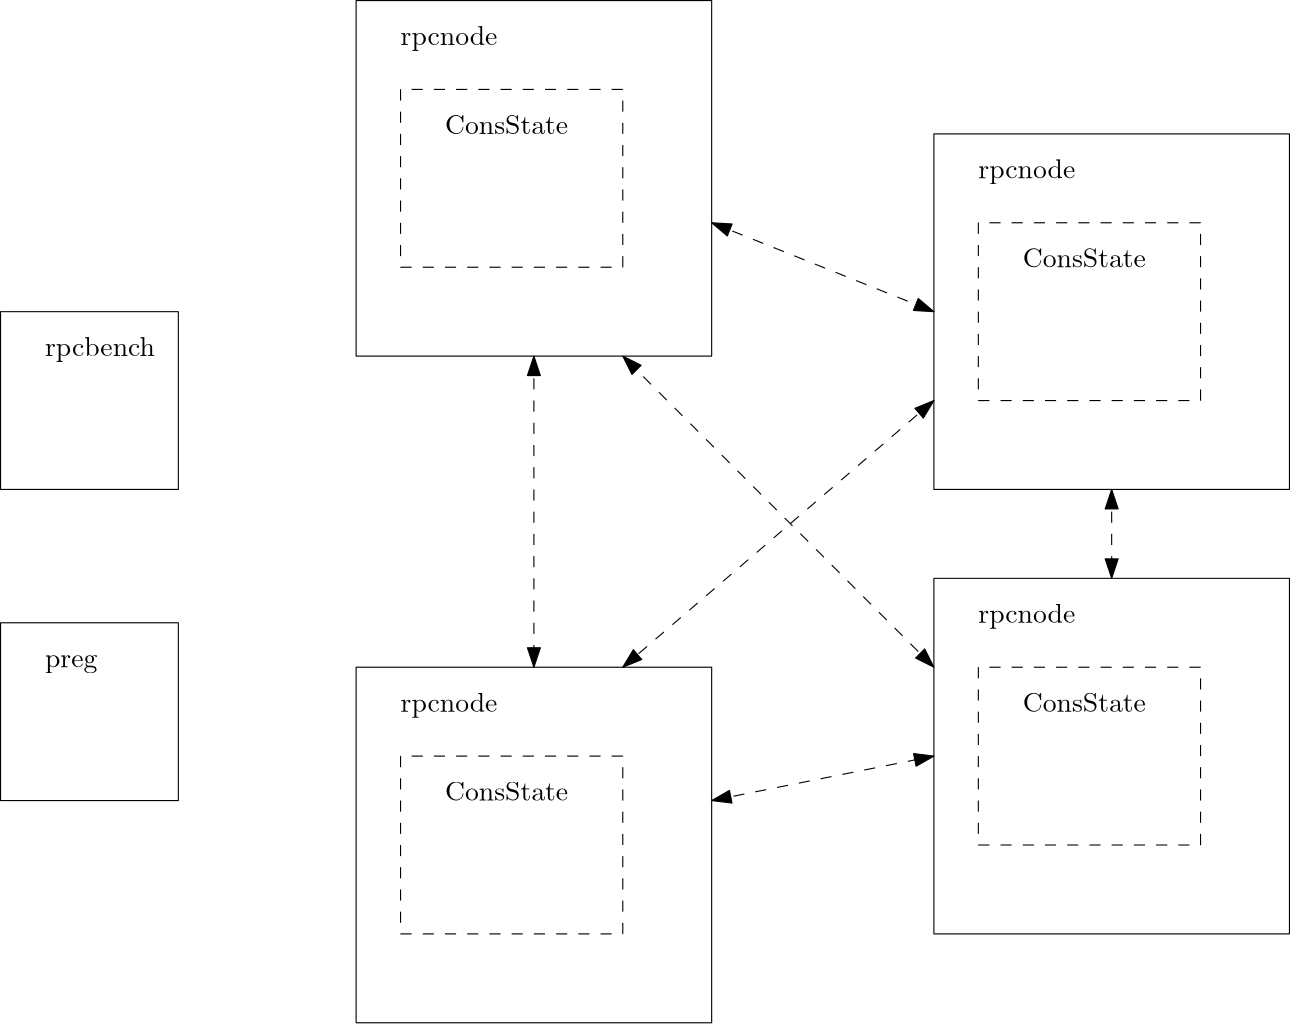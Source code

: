 <?xml version="1.0"?>
<!DOCTYPE ipe SYSTEM "ipe.dtd">
<ipe version="70206" creator="Ipe 7.2.7">
<info created="D:20190206134352" modified="D:20190206134352"/>
<ipestyle name="basic">
<symbol name="arrow/arc(spx)">
<path stroke="sym-stroke" fill="sym-stroke" pen="sym-pen">
0 0 m
-1 0.333 l
-1 -0.333 l
h
</path>
</symbol>
<symbol name="arrow/farc(spx)">
<path stroke="sym-stroke" fill="white" pen="sym-pen">
0 0 m
-1 0.333 l
-1 -0.333 l
h
</path>
</symbol>
<symbol name="arrow/ptarc(spx)">
<path stroke="sym-stroke" fill="sym-stroke" pen="sym-pen">
0 0 m
-1 0.333 l
-0.8 0 l
-1 -0.333 l
h
</path>
</symbol>
<symbol name="arrow/fptarc(spx)">
<path stroke="sym-stroke" fill="white" pen="sym-pen">
0 0 m
-1 0.333 l
-0.8 0 l
-1 -0.333 l
h
</path>
</symbol>
<symbol name="mark/circle(sx)" transformations="translations">
<path fill="sym-stroke">
0.6 0 0 0.6 0 0 e
0.4 0 0 0.4 0 0 e
</path>
</symbol>
<symbol name="mark/disk(sx)" transformations="translations">
<path fill="sym-stroke">
0.6 0 0 0.6 0 0 e
</path>
</symbol>
<symbol name="mark/fdisk(sfx)" transformations="translations">
<group>
<path fill="sym-fill">
0.5 0 0 0.5 0 0 e
</path>
<path fill="sym-stroke" fillrule="eofill">
0.6 0 0 0.6 0 0 e
0.4 0 0 0.4 0 0 e
</path>
</group>
</symbol>
<symbol name="mark/box(sx)" transformations="translations">
<path fill="sym-stroke" fillrule="eofill">
-0.6 -0.6 m
0.6 -0.6 l
0.6 0.6 l
-0.6 0.6 l
h
-0.4 -0.4 m
0.4 -0.4 l
0.4 0.4 l
-0.4 0.4 l
h
</path>
</symbol>
<symbol name="mark/square(sx)" transformations="translations">
<path fill="sym-stroke">
-0.6 -0.6 m
0.6 -0.6 l
0.6 0.6 l
-0.6 0.6 l
h
</path>
</symbol>
<symbol name="mark/fsquare(sfx)" transformations="translations">
<group>
<path fill="sym-fill">
-0.5 -0.5 m
0.5 -0.5 l
0.5 0.5 l
-0.5 0.5 l
h
</path>
<path fill="sym-stroke" fillrule="eofill">
-0.6 -0.6 m
0.6 -0.6 l
0.6 0.6 l
-0.6 0.6 l
h
-0.4 -0.4 m
0.4 -0.4 l
0.4 0.4 l
-0.4 0.4 l
h
</path>
</group>
</symbol>
<symbol name="mark/cross(sx)" transformations="translations">
<group>
<path fill="sym-stroke">
-0.43 -0.57 m
0.57 0.43 l
0.43 0.57 l
-0.57 -0.43 l
h
</path>
<path fill="sym-stroke">
-0.43 0.57 m
0.57 -0.43 l
0.43 -0.57 l
-0.57 0.43 l
h
</path>
</group>
</symbol>
<symbol name="arrow/fnormal(spx)">
<path stroke="sym-stroke" fill="white" pen="sym-pen">
0 0 m
-1 0.333 l
-1 -0.333 l
h
</path>
</symbol>
<symbol name="arrow/pointed(spx)">
<path stroke="sym-stroke" fill="sym-stroke" pen="sym-pen">
0 0 m
-1 0.333 l
-0.8 0 l
-1 -0.333 l
h
</path>
</symbol>
<symbol name="arrow/fpointed(spx)">
<path stroke="sym-stroke" fill="white" pen="sym-pen">
0 0 m
-1 0.333 l
-0.8 0 l
-1 -0.333 l
h
</path>
</symbol>
<symbol name="arrow/linear(spx)">
<path stroke="sym-stroke" pen="sym-pen">
-1 0.333 m
0 0 l
-1 -0.333 l
</path>
</symbol>
<symbol name="arrow/fdouble(spx)">
<path stroke="sym-stroke" fill="white" pen="sym-pen">
0 0 m
-1 0.333 l
-1 -0.333 l
h
-1 0 m
-2 0.333 l
-2 -0.333 l
h
</path>
</symbol>
<symbol name="arrow/double(spx)">
<path stroke="sym-stroke" fill="sym-stroke" pen="sym-pen">
0 0 m
-1 0.333 l
-1 -0.333 l
h
-1 0 m
-2 0.333 l
-2 -0.333 l
h
</path>
</symbol>
<pen name="heavier" value="0.8"/>
<pen name="fat" value="1.2"/>
<pen name="ultrafat" value="2"/>
<symbolsize name="large" value="5"/>
<symbolsize name="small" value="2"/>
<symbolsize name="tiny" value="1.1"/>
<arrowsize name="large" value="10"/>
<arrowsize name="small" value="5"/>
<arrowsize name="tiny" value="3"/>
<color name="red" value="1 0 0"/>
<color name="green" value="0 1 0"/>
<color name="blue" value="0 0 1"/>
<color name="yellow" value="1 1 0"/>
<color name="orange" value="1 0.647 0"/>
<color name="gold" value="1 0.843 0"/>
<color name="purple" value="0.627 0.125 0.941"/>
<color name="gray" value="0.745"/>
<color name="brown" value="0.647 0.165 0.165"/>
<color name="navy" value="0 0 0.502"/>
<color name="pink" value="1 0.753 0.796"/>
<color name="seagreen" value="0.18 0.545 0.341"/>
<color name="turquoise" value="0.251 0.878 0.816"/>
<color name="violet" value="0.933 0.51 0.933"/>
<color name="darkblue" value="0 0 0.545"/>
<color name="darkcyan" value="0 0.545 0.545"/>
<color name="darkgray" value="0.663"/>
<color name="darkgreen" value="0 0.392 0"/>
<color name="darkmagenta" value="0.545 0 0.545"/>
<color name="darkorange" value="1 0.549 0"/>
<color name="darkred" value="0.545 0 0"/>
<color name="lightblue" value="0.678 0.847 0.902"/>
<color name="lightcyan" value="0.878 1 1"/>
<color name="lightgray" value="0.827"/>
<color name="lightgreen" value="0.565 0.933 0.565"/>
<color name="lightyellow" value="1 1 0.878"/>
<dashstyle name="dashed" value="[4] 0"/>
<dashstyle name="dotted" value="[1 3] 0"/>
<dashstyle name="dash dotted" value="[4 2 1 2] 0"/>
<dashstyle name="dash dot dotted" value="[4 2 1 2 1 2] 0"/>
<textsize name="large" value="\large"/>
<textsize name="Large" value="\Large"/>
<textsize name="LARGE" value="\LARGE"/>
<textsize name="huge" value="\huge"/>
<textsize name="Huge" value="\Huge"/>
<textsize name="small" value="\small"/>
<textsize name="footnote" value="\footnotesize"/>
<textsize name="tiny" value="\tiny"/>
<textstyle name="center" begin="\begin{center}" end="\end{center}"/>
<textstyle name="itemize" begin="\begin{itemize}" end="\end{itemize}"/>
<textstyle name="item" begin="\begin{itemize}\item{}" end="\end{itemize}"/>
<gridsize name="4 pts" value="4"/>
<gridsize name="8 pts (~3 mm)" value="8"/>
<gridsize name="16 pts (~6 mm)" value="16"/>
<gridsize name="32 pts (~12 mm)" value="32"/>
<gridsize name="10 pts (~3.5 mm)" value="10"/>
<gridsize name="20 pts (~7 mm)" value="20"/>
<gridsize name="14 pts (~5 mm)" value="14"/>
<gridsize name="28 pts (~10 mm)" value="28"/>
<gridsize name="56 pts (~20 mm)" value="56"/>
<anglesize name="90 deg" value="90"/>
<anglesize name="60 deg" value="60"/>
<anglesize name="45 deg" value="45"/>
<anglesize name="30 deg" value="30"/>
<anglesize name="22.5 deg" value="22.5"/>
<opacity name="10%" value="0.1"/>
<opacity name="30%" value="0.3"/>
<opacity name="50%" value="0.5"/>
<opacity name="75%" value="0.75"/>
<tiling name="falling" angle="-60" step="4" width="1"/>
<tiling name="rising" angle="30" step="4" width="1"/>
</ipestyle>
<page>
<layer name="alpha"/>
<view layers="alpha" active="alpha"/>
<group layer="alpha" matrix="1 0 0 1 0 -48">
<path stroke="black">
64 768 m
64 704 l
128 704 l
128 768 l
h
</path>
<text transformations="translations" pos="80 752" stroke="black" type="label" width="39.602" height="6.926" depth="1.93" valign="baseline">rpcbench</text>
</group>
<group matrix="1 0 0 1 0 -64">
<path stroke="black">
64 672 m
64 608 l
128 608 l
128 672 l
h
</path>
<text transformations="translations" pos="80 656" stroke="black" type="label" width="18.846" height="4.297" depth="1.93" valign="baseline">preg</text>
</group>
<path stroke="black" dash="dashed" arrow="normal/normal" rarrow="normal/normal">
256 704 m
256 592 l
</path>
<path stroke="black" dash="dashed" arrow="normal/normal" rarrow="normal/normal">
464 656 m
464 624 l
</path>
<path stroke="black" dash="dashed" arrow="normal/normal" rarrow="normal/normal">
320 544 m
400 560 l
</path>
<path stroke="black" dash="dashed" arrow="normal/normal" rarrow="normal/normal">
320 752 m
400 720 l
</path>
<path stroke="black" dash="dashed" arrow="normal/normal" rarrow="normal/normal">
400 688 m
288 592 l
</path>
<path stroke="black" dash="dashed" arrow="normal/normal" rarrow="normal/normal">
400 592 m
288 704 l
</path>
<group>
<path matrix="2 0 0 2 64 -704" stroke="black">
64 768 m
64 704 l
128 704 l
128 768 l
h
</path>
<text transformations="translations" pos="208 816" stroke="black" type="label" width="34.897" height="6.926" depth="1.93" valign="baseline">rpcnode</text>
<path matrix="1.25 0 0 1 -52 0" stroke="black" dash="dashed">
208 800 m
208 736 l
272 736 l
272 800 l
h
</path>
<text transformations="translations" pos="224 784" stroke="black" type="label" width="44.334" height="6.808" depth="0" valign="baseline">ConsState</text>
</group>
<group matrix="1 0 0 1 208 -48">
<path matrix="2 0 0 2 64 -704" stroke="black">
64 768 m
64 704 l
128 704 l
128 768 l
h
</path>
<text transformations="translations" pos="208 816" stroke="black" type="label" valign="baseline">rpcnode</text>
<path matrix="1.25 0 0 1 -52 0" stroke="black" dash="dashed">
208 800 m
208 736 l
272 736 l
272 800 l
h
</path>
<text transformations="translations" pos="224 784" stroke="black" type="label" valign="baseline">ConsState</text>
</group>
<group matrix="1 0 0 1 208 -208">
<path matrix="2 0 0 2 64 -704" stroke="black">
64 768 m
64 704 l
128 704 l
128 768 l
h
</path>
<text transformations="translations" pos="208 816" stroke="black" type="label" valign="baseline">rpcnode</text>
<path matrix="1.25 0 0 1 -52 0" stroke="black" dash="dashed">
208 800 m
208 736 l
272 736 l
272 800 l
h
</path>
<text transformations="translations" pos="224 784" stroke="black" type="label" valign="baseline">ConsState</text>
</group>
<group matrix="1 0 0 1 0 -240">
<path matrix="2 0 0 2 64 -704" stroke="black">
64 768 m
64 704 l
128 704 l
128 768 l
h
</path>
<text transformations="translations" pos="208 816" stroke="black" type="label" valign="baseline">rpcnode</text>
<path matrix="1.25 0 0 1 -52 0" stroke="black" dash="dashed">
208 800 m
208 736 l
272 736 l
272 800 l
h
</path>
<text transformations="translations" pos="224 784" stroke="black" type="label" valign="baseline">ConsState</text>
</group>
</page>
</ipe>

